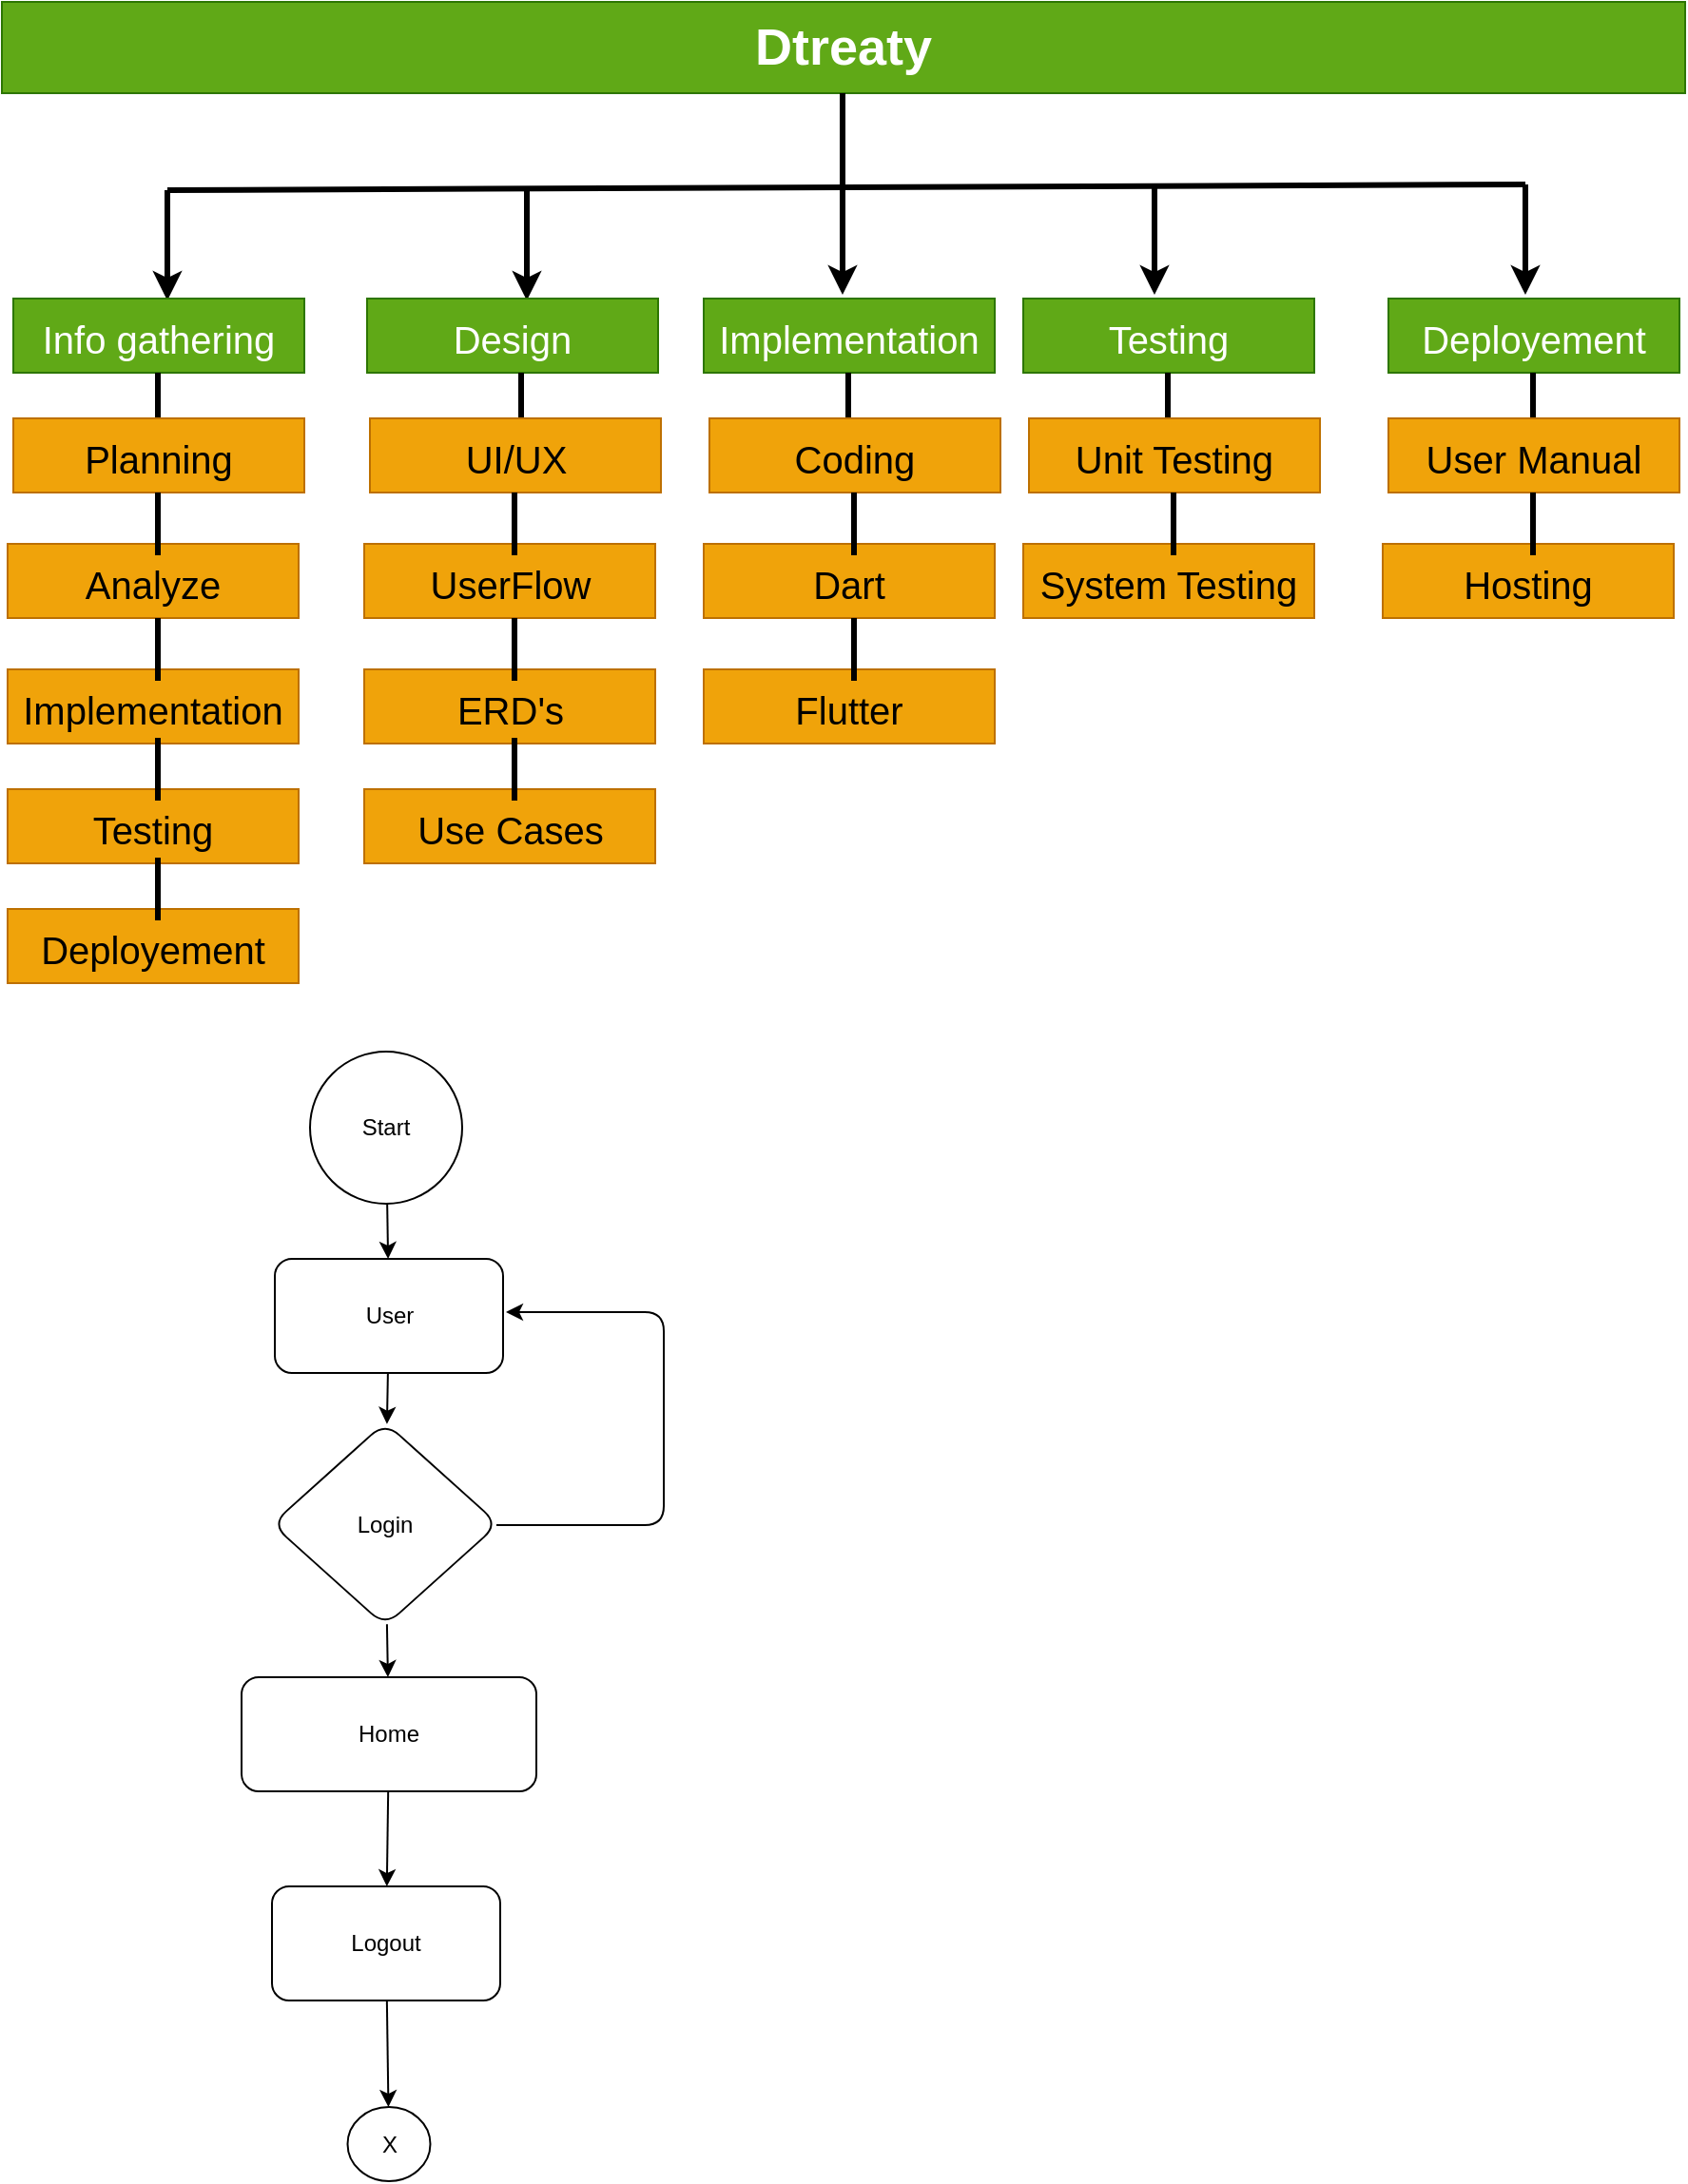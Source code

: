 <mxfile>
    <diagram id="quDMYBpOxmXAmA4pi1dd" name="Page-1">
        <mxGraphModel dx="758" dy="571" grid="0" gridSize="3" guides="1" tooltips="1" connect="1" arrows="1" fold="1" page="1" pageScale="1" pageWidth="1100" pageHeight="1700" math="0" shadow="0">
            <root>
                <mxCell id="0"/>
                <mxCell id="1" parent="0"/>
                <mxCell id="2" value="&lt;div style=&quot;text-align: justify;&quot;&gt;&lt;b style=&quot;background-color: initial;&quot;&gt;&lt;font style=&quot;font-size: 27px;&quot;&gt;Dtreaty&lt;/font&gt;&lt;/b&gt;&lt;/div&gt;" style="rounded=0;whiteSpace=wrap;html=1;fillColor=#60a917;fontColor=#ffffff;strokeColor=#2D7600;" parent="1" vertex="1">
                    <mxGeometry x="132" y="96" width="885" height="48" as="geometry"/>
                </mxCell>
                <mxCell id="5" value="" style="endArrow=none;html=1;fontSize=27;strokeWidth=3;" parent="1" edge="1">
                    <mxGeometry width="50" height="50" relative="1" as="geometry">
                        <mxPoint x="574" y="192" as="sourcePoint"/>
                        <mxPoint x="574" y="144" as="targetPoint"/>
                    </mxGeometry>
                </mxCell>
                <mxCell id="6" value="" style="endArrow=none;html=1;strokeWidth=3;fontSize=27;" parent="1" edge="1">
                    <mxGeometry width="50" height="50" relative="1" as="geometry">
                        <mxPoint x="219" y="195" as="sourcePoint"/>
                        <mxPoint x="933" y="192" as="targetPoint"/>
                    </mxGeometry>
                </mxCell>
                <mxCell id="7" value="" style="endArrow=classic;html=1;strokeWidth=3;fontSize=27;" parent="1" edge="1">
                    <mxGeometry width="50" height="50" relative="1" as="geometry">
                        <mxPoint x="219" y="195" as="sourcePoint"/>
                        <mxPoint x="219" y="253" as="targetPoint"/>
                    </mxGeometry>
                </mxCell>
                <mxCell id="8" value="" style="endArrow=classic;html=1;strokeWidth=3;fontSize=27;" parent="1" edge="1">
                    <mxGeometry width="50" height="50" relative="1" as="geometry">
                        <mxPoint x="408" y="195" as="sourcePoint"/>
                        <mxPoint x="408" y="253" as="targetPoint"/>
                    </mxGeometry>
                </mxCell>
                <mxCell id="9" value="" style="endArrow=classic;html=1;strokeWidth=3;fontSize=27;" parent="1" edge="1">
                    <mxGeometry width="50" height="50" relative="1" as="geometry">
                        <mxPoint x="574" y="192" as="sourcePoint"/>
                        <mxPoint x="574" y="250" as="targetPoint"/>
                    </mxGeometry>
                </mxCell>
                <mxCell id="10" value="" style="endArrow=classic;html=1;strokeWidth=3;fontSize=27;" parent="1" edge="1">
                    <mxGeometry width="50" height="50" relative="1" as="geometry">
                        <mxPoint x="738" y="192" as="sourcePoint"/>
                        <mxPoint x="738" y="250" as="targetPoint"/>
                    </mxGeometry>
                </mxCell>
                <mxCell id="11" value="" style="endArrow=classic;html=1;strokeWidth=3;fontSize=27;" parent="1" edge="1">
                    <mxGeometry width="50" height="50" relative="1" as="geometry">
                        <mxPoint x="933" y="192" as="sourcePoint"/>
                        <mxPoint x="933" y="250" as="targetPoint"/>
                    </mxGeometry>
                </mxCell>
                <mxCell id="12" value="&lt;font style=&quot;font-size: 20px;&quot;&gt;Info gathering&lt;/font&gt;" style="rounded=0;whiteSpace=wrap;html=1;fontSize=27;fillColor=#60a917;fontColor=#ffffff;strokeColor=#2D7600;" parent="1" vertex="1">
                    <mxGeometry x="138" y="252" width="153" height="39" as="geometry"/>
                </mxCell>
                <mxCell id="13" value="&lt;span style=&quot;font-size: 20px;&quot;&gt;Design&lt;/span&gt;" style="rounded=0;whiteSpace=wrap;html=1;fontSize=27;fillColor=#60a917;fontColor=#ffffff;strokeColor=#2D7600;" parent="1" vertex="1">
                    <mxGeometry x="324" y="252" width="153" height="39" as="geometry"/>
                </mxCell>
                <mxCell id="14" value="&lt;span style=&quot;font-size: 20px;&quot;&gt;Implementation&lt;/span&gt;" style="rounded=0;whiteSpace=wrap;html=1;fontSize=27;fillColor=#60a917;fontColor=#ffffff;strokeColor=#2D7600;" parent="1" vertex="1">
                    <mxGeometry x="501" y="252" width="153" height="39" as="geometry"/>
                </mxCell>
                <mxCell id="15" value="&lt;span style=&quot;font-size: 20px;&quot;&gt;Testing&lt;/span&gt;" style="rounded=0;whiteSpace=wrap;html=1;fontSize=27;fillColor=#60a917;fontColor=#ffffff;strokeColor=#2D7600;" parent="1" vertex="1">
                    <mxGeometry x="669" y="252" width="153" height="39" as="geometry"/>
                </mxCell>
                <mxCell id="16" value="&lt;span style=&quot;font-size: 20px;&quot;&gt;Deployement&lt;/span&gt;" style="rounded=0;whiteSpace=wrap;html=1;fontSize=27;fillColor=#60a917;fontColor=#ffffff;strokeColor=#2D7600;" parent="1" vertex="1">
                    <mxGeometry x="861" y="252" width="153" height="39" as="geometry"/>
                </mxCell>
                <mxCell id="17" value="" style="endArrow=none;html=1;fontSize=27;strokeWidth=3;" parent="1" edge="1">
                    <mxGeometry width="50" height="50" relative="1" as="geometry">
                        <mxPoint x="214" y="324" as="sourcePoint"/>
                        <mxPoint x="214" y="291" as="targetPoint"/>
                    </mxGeometry>
                </mxCell>
                <mxCell id="19" value="" style="endArrow=none;html=1;fontSize=27;strokeWidth=3;" parent="1" edge="1">
                    <mxGeometry width="50" height="50" relative="1" as="geometry">
                        <mxPoint x="405" y="324" as="sourcePoint"/>
                        <mxPoint x="405" y="291" as="targetPoint"/>
                    </mxGeometry>
                </mxCell>
                <mxCell id="20" value="" style="endArrow=none;html=1;fontSize=27;strokeWidth=3;" parent="1" edge="1">
                    <mxGeometry width="50" height="50" relative="1" as="geometry">
                        <mxPoint x="577" y="324" as="sourcePoint"/>
                        <mxPoint x="577" y="291" as="targetPoint"/>
                    </mxGeometry>
                </mxCell>
                <mxCell id="21" value="" style="endArrow=none;html=1;fontSize=27;strokeWidth=3;" parent="1" edge="1">
                    <mxGeometry width="50" height="50" relative="1" as="geometry">
                        <mxPoint x="745" y="324" as="sourcePoint"/>
                        <mxPoint x="745" y="291" as="targetPoint"/>
                    </mxGeometry>
                </mxCell>
                <mxCell id="22" value="" style="endArrow=none;html=1;fontSize=27;strokeWidth=3;" parent="1" edge="1">
                    <mxGeometry width="50" height="50" relative="1" as="geometry">
                        <mxPoint x="937" y="324" as="sourcePoint"/>
                        <mxPoint x="937" y="291" as="targetPoint"/>
                    </mxGeometry>
                </mxCell>
                <mxCell id="23" value="&lt;span style=&quot;font-size: 20px;&quot;&gt;Planning&lt;/span&gt;" style="rounded=0;whiteSpace=wrap;html=1;fontSize=27;fillColor=#f0a30a;fontColor=#000000;strokeColor=#BD7000;" parent="1" vertex="1">
                    <mxGeometry x="138" y="315" width="153" height="39" as="geometry"/>
                </mxCell>
                <mxCell id="24" value="&lt;span style=&quot;font-size: 20px;&quot;&gt;Analyze&lt;/span&gt;" style="rounded=0;whiteSpace=wrap;html=1;fontSize=27;fillColor=#f0a30a;fontColor=#000000;strokeColor=#BD7000;" parent="1" vertex="1">
                    <mxGeometry x="135" y="381" width="153" height="39" as="geometry"/>
                </mxCell>
                <mxCell id="25" value="" style="endArrow=none;html=1;fontSize=27;strokeWidth=3;" parent="1" edge="1">
                    <mxGeometry width="50" height="50" relative="1" as="geometry">
                        <mxPoint x="214" y="387" as="sourcePoint"/>
                        <mxPoint x="214" y="354" as="targetPoint"/>
                    </mxGeometry>
                </mxCell>
                <mxCell id="26" value="&lt;span style=&quot;font-size: 20px;&quot;&gt;Implementation&lt;/span&gt;" style="rounded=0;whiteSpace=wrap;html=1;fontSize=27;fillColor=#f0a30a;fontColor=#000000;strokeColor=#BD7000;" parent="1" vertex="1">
                    <mxGeometry x="135" y="447" width="153" height="39" as="geometry"/>
                </mxCell>
                <mxCell id="27" value="" style="endArrow=none;html=1;fontSize=27;strokeWidth=3;" parent="1" edge="1">
                    <mxGeometry width="50" height="50" relative="1" as="geometry">
                        <mxPoint x="214" y="453" as="sourcePoint"/>
                        <mxPoint x="214" y="420" as="targetPoint"/>
                    </mxGeometry>
                </mxCell>
                <mxCell id="28" value="&lt;span style=&quot;font-size: 20px;&quot;&gt;Testing&lt;/span&gt;" style="rounded=0;whiteSpace=wrap;html=1;fontSize=27;fillColor=#f0a30a;fontColor=#000000;strokeColor=#BD7000;" parent="1" vertex="1">
                    <mxGeometry x="135" y="510" width="153" height="39" as="geometry"/>
                </mxCell>
                <mxCell id="29" value="" style="endArrow=none;html=1;fontSize=27;strokeWidth=3;" parent="1" edge="1">
                    <mxGeometry width="50" height="50" relative="1" as="geometry">
                        <mxPoint x="214" y="516" as="sourcePoint"/>
                        <mxPoint x="214" y="483" as="targetPoint"/>
                    </mxGeometry>
                </mxCell>
                <mxCell id="32" value="&lt;span style=&quot;font-size: 20px;&quot;&gt;UI/UX&lt;/span&gt;" style="rounded=0;whiteSpace=wrap;html=1;fontSize=27;fillColor=#f0a30a;fontColor=#000000;strokeColor=#BD7000;" parent="1" vertex="1">
                    <mxGeometry x="325.5" y="315" width="153" height="39" as="geometry"/>
                </mxCell>
                <mxCell id="33" value="&lt;span style=&quot;font-size: 20px;&quot;&gt;UserFlow&lt;/span&gt;" style="rounded=0;whiteSpace=wrap;html=1;fontSize=27;fillColor=#f0a30a;fontColor=#000000;strokeColor=#BD7000;" parent="1" vertex="1">
                    <mxGeometry x="322.5" y="381" width="153" height="39" as="geometry"/>
                </mxCell>
                <mxCell id="34" value="" style="endArrow=none;html=1;fontSize=27;strokeWidth=3;" parent="1" edge="1">
                    <mxGeometry width="50" height="50" relative="1" as="geometry">
                        <mxPoint x="401.5" y="387" as="sourcePoint"/>
                        <mxPoint x="401.5" y="354" as="targetPoint"/>
                    </mxGeometry>
                </mxCell>
                <mxCell id="35" value="&lt;span style=&quot;font-size: 20px;&quot;&gt;ERD's&lt;/span&gt;" style="rounded=0;whiteSpace=wrap;html=1;fontSize=27;fillColor=#f0a30a;fontColor=#000000;strokeColor=#BD7000;" parent="1" vertex="1">
                    <mxGeometry x="322.5" y="447" width="153" height="39" as="geometry"/>
                </mxCell>
                <mxCell id="36" value="" style="endArrow=none;html=1;fontSize=27;strokeWidth=3;" parent="1" edge="1">
                    <mxGeometry width="50" height="50" relative="1" as="geometry">
                        <mxPoint x="401.5" y="453" as="sourcePoint"/>
                        <mxPoint x="401.5" y="420" as="targetPoint"/>
                    </mxGeometry>
                </mxCell>
                <mxCell id="37" value="&lt;span style=&quot;font-size: 20px;&quot;&gt;Use Cases&lt;/span&gt;" style="rounded=0;whiteSpace=wrap;html=1;fontSize=27;fillColor=#f0a30a;fontColor=#000000;strokeColor=#BD7000;" parent="1" vertex="1">
                    <mxGeometry x="322.5" y="510" width="153" height="39" as="geometry"/>
                </mxCell>
                <mxCell id="38" value="" style="endArrow=none;html=1;fontSize=27;strokeWidth=3;" parent="1" edge="1">
                    <mxGeometry width="50" height="50" relative="1" as="geometry">
                        <mxPoint x="401.5" y="516" as="sourcePoint"/>
                        <mxPoint x="401.5" y="483" as="targetPoint"/>
                    </mxGeometry>
                </mxCell>
                <mxCell id="39" value="&lt;span style=&quot;font-size: 20px;&quot;&gt;Coding&lt;/span&gt;" style="rounded=0;whiteSpace=wrap;html=1;fontSize=27;fillColor=#f0a30a;fontColor=#000000;strokeColor=#BD7000;" parent="1" vertex="1">
                    <mxGeometry x="504" y="315" width="153" height="39" as="geometry"/>
                </mxCell>
                <mxCell id="40" value="&lt;span style=&quot;font-size: 20px;&quot;&gt;Dart&lt;/span&gt;" style="rounded=0;whiteSpace=wrap;html=1;fontSize=27;fillColor=#f0a30a;fontColor=#000000;strokeColor=#BD7000;" parent="1" vertex="1">
                    <mxGeometry x="501" y="381" width="153" height="39" as="geometry"/>
                </mxCell>
                <mxCell id="41" value="" style="endArrow=none;html=1;fontSize=27;strokeWidth=3;" parent="1" edge="1">
                    <mxGeometry width="50" height="50" relative="1" as="geometry">
                        <mxPoint x="580" y="387" as="sourcePoint"/>
                        <mxPoint x="580" y="354" as="targetPoint"/>
                    </mxGeometry>
                </mxCell>
                <mxCell id="42" value="&lt;span style=&quot;font-size: 20px;&quot;&gt;Flutter&lt;/span&gt;" style="rounded=0;whiteSpace=wrap;html=1;fontSize=27;fillColor=#f0a30a;fontColor=#000000;strokeColor=#BD7000;" parent="1" vertex="1">
                    <mxGeometry x="501" y="447" width="153" height="39" as="geometry"/>
                </mxCell>
                <mxCell id="43" value="" style="endArrow=none;html=1;fontSize=27;strokeWidth=3;" parent="1" edge="1">
                    <mxGeometry width="50" height="50" relative="1" as="geometry">
                        <mxPoint x="580" y="453" as="sourcePoint"/>
                        <mxPoint x="580" y="420" as="targetPoint"/>
                    </mxGeometry>
                </mxCell>
                <mxCell id="46" value="&lt;span style=&quot;font-size: 20px;&quot;&gt;Unit Testing&lt;/span&gt;" style="rounded=0;whiteSpace=wrap;html=1;fontSize=27;fillColor=#f0a30a;fontColor=#000000;strokeColor=#BD7000;" parent="1" vertex="1">
                    <mxGeometry x="672" y="315" width="153" height="39" as="geometry"/>
                </mxCell>
                <mxCell id="47" value="&lt;span style=&quot;font-size: 20px;&quot;&gt;System Testing&lt;/span&gt;" style="rounded=0;whiteSpace=wrap;html=1;fontSize=27;fillColor=#f0a30a;fontColor=#000000;strokeColor=#BD7000;" parent="1" vertex="1">
                    <mxGeometry x="669" y="381" width="153" height="39" as="geometry"/>
                </mxCell>
                <mxCell id="48" value="" style="endArrow=none;html=1;fontSize=27;strokeWidth=3;" parent="1" edge="1">
                    <mxGeometry width="50" height="50" relative="1" as="geometry">
                        <mxPoint x="748" y="387" as="sourcePoint"/>
                        <mxPoint x="748" y="354" as="targetPoint"/>
                    </mxGeometry>
                </mxCell>
                <mxCell id="53" value="&lt;span style=&quot;font-size: 20px;&quot;&gt;User Manual&lt;/span&gt;" style="rounded=0;whiteSpace=wrap;html=1;fontSize=27;fillColor=#f0a30a;fontColor=#000000;strokeColor=#BD7000;" parent="1" vertex="1">
                    <mxGeometry x="861" y="315" width="153" height="39" as="geometry"/>
                </mxCell>
                <mxCell id="54" value="&lt;span style=&quot;font-size: 20px;&quot;&gt;Hosting&lt;/span&gt;" style="rounded=0;whiteSpace=wrap;html=1;fontSize=27;fillColor=#f0a30a;fontColor=#000000;strokeColor=#BD7000;" parent="1" vertex="1">
                    <mxGeometry x="858" y="381" width="153" height="39" as="geometry"/>
                </mxCell>
                <mxCell id="55" value="" style="endArrow=none;html=1;fontSize=27;strokeWidth=3;" parent="1" edge="1">
                    <mxGeometry width="50" height="50" relative="1" as="geometry">
                        <mxPoint x="937" y="387" as="sourcePoint"/>
                        <mxPoint x="937" y="354" as="targetPoint"/>
                    </mxGeometry>
                </mxCell>
                <mxCell id="63" value="&lt;span style=&quot;font-size: 20px;&quot;&gt;Deployement&lt;/span&gt;" style="rounded=0;whiteSpace=wrap;html=1;fontSize=27;fillColor=#f0a30a;fontColor=#000000;strokeColor=#BD7000;" parent="1" vertex="1">
                    <mxGeometry x="135" y="573" width="153" height="39" as="geometry"/>
                </mxCell>
                <mxCell id="64" value="" style="endArrow=none;html=1;fontSize=27;strokeWidth=3;" parent="1" edge="1">
                    <mxGeometry width="50" height="50" relative="1" as="geometry">
                        <mxPoint x="214" y="579" as="sourcePoint"/>
                        <mxPoint x="214" y="546" as="targetPoint"/>
                    </mxGeometry>
                </mxCell>
                <mxCell id="69" value="" style="edgeStyle=none;html=1;" parent="1" source="65" target="68" edge="1">
                    <mxGeometry relative="1" as="geometry"/>
                </mxCell>
                <mxCell id="65" value="Start" style="ellipse;whiteSpace=wrap;html=1;aspect=fixed;" parent="1" vertex="1">
                    <mxGeometry x="294" y="648" width="80" height="80" as="geometry"/>
                </mxCell>
                <mxCell id="71" value="" style="edgeStyle=none;html=1;" parent="1" source="68" target="70" edge="1">
                    <mxGeometry relative="1" as="geometry"/>
                </mxCell>
                <mxCell id="68" value="User" style="rounded=1;whiteSpace=wrap;html=1;" parent="1" vertex="1">
                    <mxGeometry x="275.5" y="757" width="120" height="60" as="geometry"/>
                </mxCell>
                <mxCell id="73" value="" style="edgeStyle=none;html=1;" parent="1" source="70" target="72" edge="1">
                    <mxGeometry relative="1" as="geometry"/>
                </mxCell>
                <mxCell id="70" value="Login" style="rhombus;whiteSpace=wrap;html=1;rounded=1;" parent="1" vertex="1">
                    <mxGeometry x="274" y="843" width="119" height="107" as="geometry"/>
                </mxCell>
                <mxCell id="75" value="" style="edgeStyle=none;html=1;" parent="1" source="72" target="74" edge="1">
                    <mxGeometry relative="1" as="geometry"/>
                </mxCell>
                <mxCell id="72" value="Home" style="whiteSpace=wrap;html=1;rounded=1;" parent="1" vertex="1">
                    <mxGeometry x="258" y="977" width="155" height="60" as="geometry"/>
                </mxCell>
                <mxCell id="77" value="" style="edgeStyle=none;html=1;" parent="1" source="74" target="76" edge="1">
                    <mxGeometry relative="1" as="geometry"/>
                </mxCell>
                <mxCell id="74" value="Logout" style="rounded=1;whiteSpace=wrap;html=1;" parent="1" vertex="1">
                    <mxGeometry x="274" y="1087" width="120" height="60" as="geometry"/>
                </mxCell>
                <mxCell id="76" value="X" style="ellipse;whiteSpace=wrap;html=1;rounded=1;" parent="1" vertex="1">
                    <mxGeometry x="313.75" y="1203" width="43.5" height="39" as="geometry"/>
                </mxCell>
                <mxCell id="79" value="" style="endArrow=classic;html=1;" parent="1" edge="1">
                    <mxGeometry width="50" height="50" relative="1" as="geometry">
                        <mxPoint x="392" y="897" as="sourcePoint"/>
                        <mxPoint x="397" y="785" as="targetPoint"/>
                        <Array as="points">
                            <mxPoint x="480" y="897"/>
                            <mxPoint x="480" y="785"/>
                        </Array>
                    </mxGeometry>
                </mxCell>
            </root>
        </mxGraphModel>
    </diagram>
</mxfile>